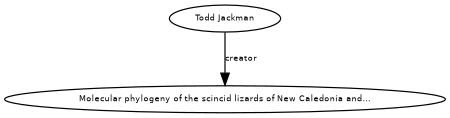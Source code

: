 digraph G {
size="3,3";
node [fontsize=7, fontname="Helvetica"];
edge [fontsize=7, fontname="Helvetica"];
node0 [label="Todd Jackman", width=0.27433100247,height=0.27433100247];
node1 [label="Molecular phylogeny of the scincid lizards of New Caledonia and...", width=0.27433100247,height=0.27433100247];
node0 -> node1 [label="creator"];
}

